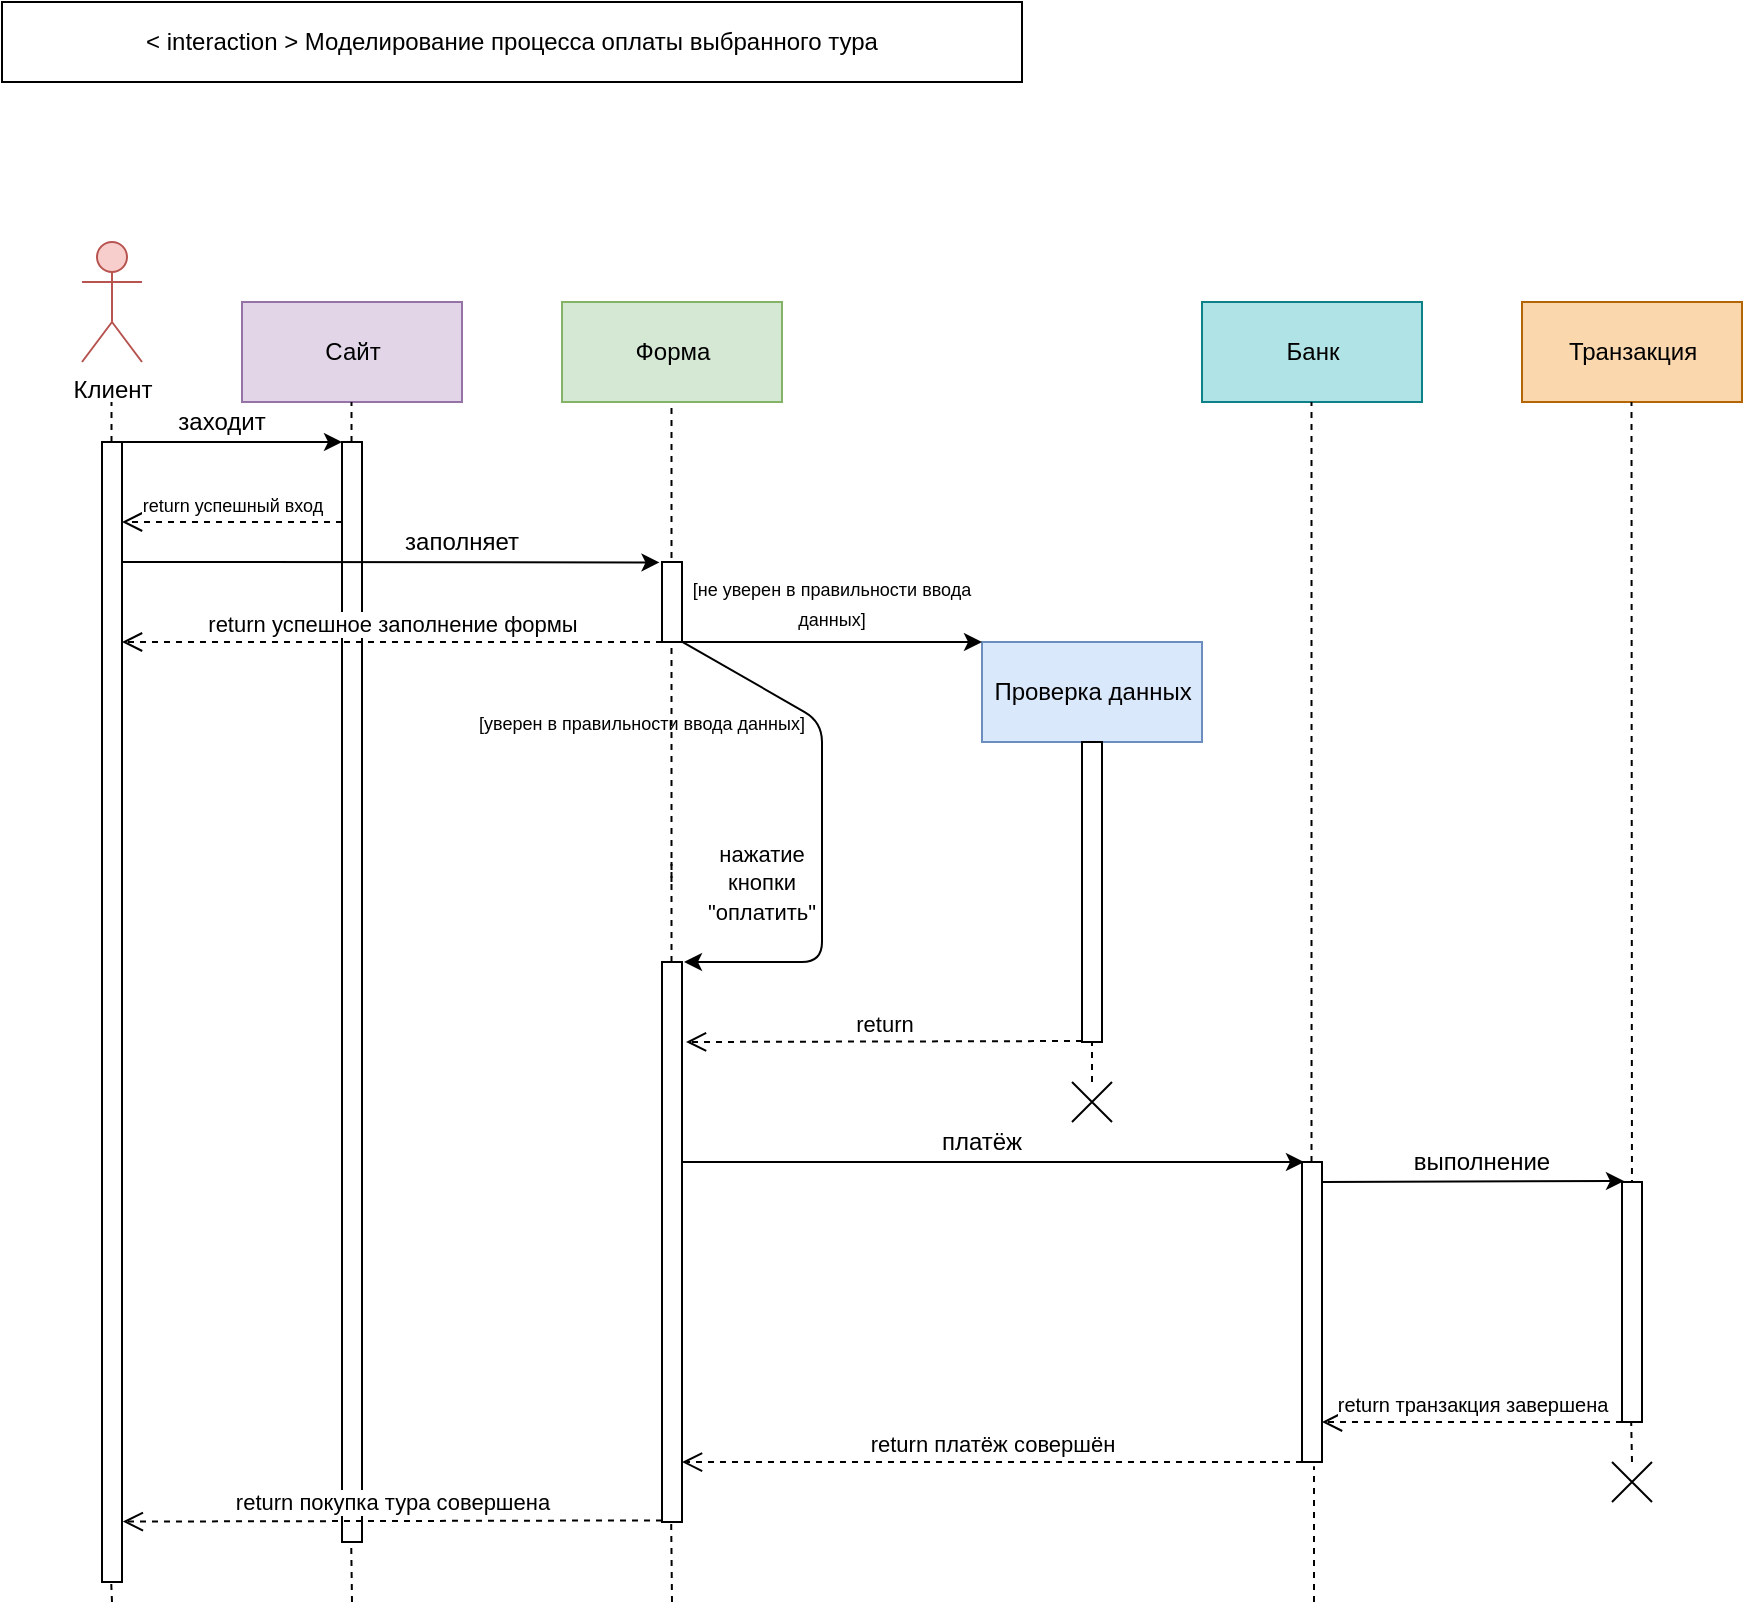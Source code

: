 <mxfile version="12.9.10" type="github"><diagram id="IGFG_pmmmWtFEHlixL4E" name="Page-1"><mxGraphModel dx="1138" dy="614" grid="1" gridSize="10" guides="1" tooltips="1" connect="1" arrows="1" fold="1" page="1" pageScale="1" pageWidth="850" pageHeight="1100" math="0" shadow="0"><root><mxCell id="0"/><mxCell id="1" parent="0"/><mxCell id="Nnk6Ku9Sbm1t65zUfVfa-1" value="&lt;div&gt;&amp;lt; interaction &amp;gt; Моделирование процесса оплаты выбранного тура&lt;br&gt;&lt;/div&gt;" style="rounded=0;whiteSpace=wrap;html=1;" vertex="1" parent="1"><mxGeometry x="40" y="40" width="510" height="40" as="geometry"/></mxCell><mxCell id="Nnk6Ku9Sbm1t65zUfVfa-2" value="Клиент" style="shape=umlActor;verticalLabelPosition=bottom;labelBackgroundColor=#ffffff;verticalAlign=top;html=1;fillColor=#f8cecc;strokeColor=#b85450;" vertex="1" parent="1"><mxGeometry x="80" y="160" width="30" height="60" as="geometry"/></mxCell><mxCell id="Nnk6Ku9Sbm1t65zUfVfa-3" value="Сайт" style="html=1;fillColor=#e1d5e7;strokeColor=#9673a6;" vertex="1" parent="1"><mxGeometry x="160" y="190" width="110" height="50" as="geometry"/></mxCell><mxCell id="Nnk6Ku9Sbm1t65zUfVfa-4" value="Форма" style="html=1;fillColor=#d5e8d4;strokeColor=#82b366;" vertex="1" parent="1"><mxGeometry x="320" y="190" width="110" height="50" as="geometry"/></mxCell><mxCell id="Nnk6Ku9Sbm1t65zUfVfa-5" value="Проверка данных" style="html=1;fillColor=#dae8fc;strokeColor=#6c8ebf;" vertex="1" parent="1"><mxGeometry x="530" y="360" width="110" height="50" as="geometry"/></mxCell><mxCell id="Nnk6Ku9Sbm1t65zUfVfa-6" value="Транзакция" style="html=1;fillColor=#fad7ac;strokeColor=#b46504;" vertex="1" parent="1"><mxGeometry x="800" y="190" width="110" height="50" as="geometry"/></mxCell><mxCell id="Nnk6Ku9Sbm1t65zUfVfa-7" value="Банк" style="html=1;fillColor=#b0e3e6;strokeColor=#0e8088;" vertex="1" parent="1"><mxGeometry x="640" y="190" width="110" height="50" as="geometry"/></mxCell><mxCell id="Nnk6Ku9Sbm1t65zUfVfa-8" value="" style="endArrow=none;dashed=1;html=1;" edge="1" parent="1" source="Nnk6Ku9Sbm1t65zUfVfa-14"><mxGeometry width="50" height="50" relative="1" as="geometry"><mxPoint x="94.75" y="581.5" as="sourcePoint"/><mxPoint x="94.75" y="240" as="targetPoint"/></mxGeometry></mxCell><mxCell id="Nnk6Ku9Sbm1t65zUfVfa-9" value="" style="endArrow=none;dashed=1;html=1;" edge="1" parent="1"><mxGeometry width="50" height="50" relative="1" as="geometry"><mxPoint x="215" y="650" as="sourcePoint"/><mxPoint x="214.75" y="240" as="targetPoint"/></mxGeometry></mxCell><mxCell id="Nnk6Ku9Sbm1t65zUfVfa-10" value="" style="endArrow=none;dashed=1;html=1;" edge="1" parent="1"><mxGeometry width="50" height="50" relative="1" as="geometry"><mxPoint x="374.75" y="480" as="sourcePoint"/><mxPoint x="374.75" y="240" as="targetPoint"/></mxGeometry></mxCell><mxCell id="Nnk6Ku9Sbm1t65zUfVfa-12" value="" style="endArrow=none;dashed=1;html=1;" edge="1" parent="1" source="Nnk6Ku9Sbm1t65zUfVfa-55"><mxGeometry width="50" height="50" relative="1" as="geometry"><mxPoint x="695" y="650" as="sourcePoint"/><mxPoint x="694.75" y="240" as="targetPoint"/></mxGeometry></mxCell><mxCell id="Nnk6Ku9Sbm1t65zUfVfa-13" value="" style="endArrow=none;dashed=1;html=1;" edge="1" parent="1"><mxGeometry width="50" height="50" relative="1" as="geometry"><mxPoint x="855" y="680" as="sourcePoint"/><mxPoint x="854.75" y="240" as="targetPoint"/></mxGeometry></mxCell><mxCell id="Nnk6Ku9Sbm1t65zUfVfa-14" value="" style="html=1;points=[];perimeter=orthogonalPerimeter;" vertex="1" parent="1"><mxGeometry x="90" y="260" width="10" height="570" as="geometry"/></mxCell><mxCell id="Nnk6Ku9Sbm1t65zUfVfa-16" value="" style="endArrow=classic;html=1;exitX=1.15;exitY=0;exitDx=0;exitDy=0;exitPerimeter=0;" edge="1" parent="1" source="Nnk6Ku9Sbm1t65zUfVfa-14"><mxGeometry width="50" height="50" relative="1" as="geometry"><mxPoint x="110" y="310" as="sourcePoint"/><mxPoint x="210" y="260" as="targetPoint"/><Array as="points"><mxPoint x="95" y="260"/></Array></mxGeometry></mxCell><mxCell id="Nnk6Ku9Sbm1t65zUfVfa-17" value="" style="html=1;points=[];perimeter=orthogonalPerimeter;" vertex="1" parent="1"><mxGeometry x="210" y="260" width="10" height="550" as="geometry"/></mxCell><mxCell id="Nnk6Ku9Sbm1t65zUfVfa-19" value="заходит" style="text;html=1;strokeColor=none;fillColor=none;align=center;verticalAlign=middle;whiteSpace=wrap;rounded=0;" vertex="1" parent="1"><mxGeometry x="130" y="240" width="40" height="20" as="geometry"/></mxCell><mxCell id="Nnk6Ku9Sbm1t65zUfVfa-20" value="&lt;font style=&quot;font-size: 9px&quot;&gt;return успешный вход&lt;/font&gt;" style="html=1;verticalAlign=bottom;endArrow=open;dashed=1;endSize=8;" edge="1" parent="1" target="Nnk6Ku9Sbm1t65zUfVfa-14"><mxGeometry relative="1" as="geometry"><mxPoint x="210" y="300" as="sourcePoint"/><mxPoint x="130" y="300" as="targetPoint"/><mxPoint as="offset"/></mxGeometry></mxCell><mxCell id="Nnk6Ku9Sbm1t65zUfVfa-21" value="" style="html=1;points=[];perimeter=orthogonalPerimeter;" vertex="1" parent="1"><mxGeometry x="370" y="320" width="10" height="40" as="geometry"/></mxCell><mxCell id="Nnk6Ku9Sbm1t65zUfVfa-23" value="" style="endArrow=classic;html=1;" edge="1" parent="1"><mxGeometry width="50" height="50" relative="1" as="geometry"><mxPoint x="380" y="360" as="sourcePoint"/><mxPoint x="530" y="360" as="targetPoint"/></mxGeometry></mxCell><mxCell id="Nnk6Ku9Sbm1t65zUfVfa-25" value="" style="endArrow=none;dashed=1;html=1;" edge="1" parent="1" source="Nnk6Ku9Sbm1t65zUfVfa-27"><mxGeometry width="50" height="50" relative="1" as="geometry"><mxPoint x="584.88" y="631.5" as="sourcePoint"/><mxPoint x="584.88" y="410" as="targetPoint"/></mxGeometry></mxCell><mxCell id="Nnk6Ku9Sbm1t65zUfVfa-26" value="&lt;font style=&quot;font-size: 9px&quot;&gt;[не уверен в правильности ввода данных]&lt;/font&gt;" style="text;html=1;strokeColor=none;fillColor=none;align=center;verticalAlign=middle;whiteSpace=wrap;rounded=0;" vertex="1" parent="1"><mxGeometry x="370" y="330" width="170" height="20" as="geometry"/></mxCell><mxCell id="Nnk6Ku9Sbm1t65zUfVfa-27" value="" style="html=1;points=[];perimeter=orthogonalPerimeter;" vertex="1" parent="1"><mxGeometry x="580" y="410" width="10" height="150" as="geometry"/></mxCell><mxCell id="Nnk6Ku9Sbm1t65zUfVfa-32" value="" style="endArrow=none;dashed=1;html=1;" edge="1" parent="1" source="Nnk6Ku9Sbm1t65zUfVfa-46"><mxGeometry width="50" height="50" relative="1" as="geometry"><mxPoint x="374.75" y="571.5" as="sourcePoint"/><mxPoint x="374.75" y="470" as="targetPoint"/></mxGeometry></mxCell><mxCell id="Nnk6Ku9Sbm1t65zUfVfa-39" value="" style="endArrow=classic;html=1;entryX=-0.125;entryY=0.006;entryDx=0;entryDy=0;entryPerimeter=0;" edge="1" parent="1" target="Nnk6Ku9Sbm1t65zUfVfa-21"><mxGeometry width="50" height="50" relative="1" as="geometry"><mxPoint x="100" y="320" as="sourcePoint"/><mxPoint x="360" y="319" as="targetPoint"/></mxGeometry></mxCell><mxCell id="Nnk6Ku9Sbm1t65zUfVfa-40" value="заполняет" style="text;html=1;strokeColor=none;fillColor=none;align=center;verticalAlign=middle;whiteSpace=wrap;rounded=0;" vertex="1" parent="1"><mxGeometry x="250" y="300" width="40" height="20" as="geometry"/></mxCell><mxCell id="Nnk6Ku9Sbm1t65zUfVfa-45" value="return успешное заполнение формы" style="html=1;verticalAlign=bottom;endArrow=open;dashed=1;endSize=8;" edge="1" parent="1" target="Nnk6Ku9Sbm1t65zUfVfa-14"><mxGeometry relative="1" as="geometry"><mxPoint x="370" y="360" as="sourcePoint"/><mxPoint x="290" y="360" as="targetPoint"/></mxGeometry></mxCell><mxCell id="Nnk6Ku9Sbm1t65zUfVfa-46" value="" style="html=1;points=[];perimeter=orthogonalPerimeter;" vertex="1" parent="1"><mxGeometry x="370" y="520" width="10" height="280" as="geometry"/></mxCell><mxCell id="Nnk6Ku9Sbm1t65zUfVfa-48" value="" style="endArrow=classic;html=1;exitX=0.95;exitY=0.988;exitDx=0;exitDy=0;exitPerimeter=0;" edge="1" parent="1" source="Nnk6Ku9Sbm1t65zUfVfa-21"><mxGeometry width="50" height="50" relative="1" as="geometry"><mxPoint x="420" y="480" as="sourcePoint"/><mxPoint x="381" y="520" as="targetPoint"/><Array as="points"><mxPoint x="450" y="400"/><mxPoint x="450" y="520"/></Array></mxGeometry></mxCell><mxCell id="Nnk6Ku9Sbm1t65zUfVfa-49" value="&lt;font style=&quot;font-size: 9px&quot;&gt;[уверен в правильности ввода данных]&lt;/font&gt;" style="text;html=1;strokeColor=none;fillColor=none;align=center;verticalAlign=middle;whiteSpace=wrap;rounded=0;" vertex="1" parent="1"><mxGeometry x="270" y="390" width="180" height="20" as="geometry"/></mxCell><mxCell id="Nnk6Ku9Sbm1t65zUfVfa-50" value="&lt;font style=&quot;font-size: 11px&quot;&gt;нажатие кнопки &quot;оплатить&quot;&lt;/font&gt;" style="text;html=1;strokeColor=none;fillColor=none;align=center;verticalAlign=middle;whiteSpace=wrap;rounded=0;" vertex="1" parent="1"><mxGeometry x="400" y="470" width="40" height="20" as="geometry"/></mxCell><mxCell id="Nnk6Ku9Sbm1t65zUfVfa-54" value="return" style="html=1;verticalAlign=bottom;endArrow=open;dashed=1;endSize=8;" edge="1" parent="1"><mxGeometry relative="1" as="geometry"><mxPoint x="580" y="559.5" as="sourcePoint"/><mxPoint x="382" y="560" as="targetPoint"/></mxGeometry></mxCell><mxCell id="Nnk6Ku9Sbm1t65zUfVfa-57" value="" style="endArrow=classic;html=1;entryX=0.1;entryY=0;entryDx=0;entryDy=0;entryPerimeter=0;" edge="1" parent="1" source="Nnk6Ku9Sbm1t65zUfVfa-46" target="Nnk6Ku9Sbm1t65zUfVfa-55"><mxGeometry width="50" height="50" relative="1" as="geometry"><mxPoint x="380" y="600" as="sourcePoint"/><mxPoint x="670" y="600" as="targetPoint"/></mxGeometry></mxCell><mxCell id="Nnk6Ku9Sbm1t65zUfVfa-58" value="платёж" style="text;html=1;strokeColor=none;fillColor=none;align=center;verticalAlign=middle;whiteSpace=wrap;rounded=0;" vertex="1" parent="1"><mxGeometry x="510" y="600" width="40" height="20" as="geometry"/></mxCell><mxCell id="Nnk6Ku9Sbm1t65zUfVfa-61" value="" style="endArrow=classic;html=1;entryX=0.1;entryY=-0.004;entryDx=0;entryDy=0;entryPerimeter=0;" edge="1" parent="1" target="Nnk6Ku9Sbm1t65zUfVfa-63"><mxGeometry width="50" height="50" relative="1" as="geometry"><mxPoint x="700" y="630" as="sourcePoint"/><mxPoint x="840" y="630" as="targetPoint"/></mxGeometry></mxCell><mxCell id="Nnk6Ku9Sbm1t65zUfVfa-55" value="" style="html=1;points=[];perimeter=orthogonalPerimeter;" vertex="1" parent="1"><mxGeometry x="690" y="620" width="10" height="150" as="geometry"/></mxCell><mxCell id="Nnk6Ku9Sbm1t65zUfVfa-63" value="" style="html=1;points=[];perimeter=orthogonalPerimeter;" vertex="1" parent="1"><mxGeometry x="850" y="630" width="10" height="120" as="geometry"/></mxCell><mxCell id="Nnk6Ku9Sbm1t65zUfVfa-65" value="выполнение" style="text;html=1;strokeColor=none;fillColor=none;align=center;verticalAlign=middle;whiteSpace=wrap;rounded=0;" vertex="1" parent="1"><mxGeometry x="760" y="610" width="40" height="20" as="geometry"/></mxCell><mxCell id="Nnk6Ku9Sbm1t65zUfVfa-67" value="&lt;font style=&quot;font-size: 10px&quot;&gt;return транзакция завершена&lt;/font&gt;" style="html=1;verticalAlign=bottom;endArrow=open;dashed=1;endSize=8;" edge="1" parent="1"><mxGeometry relative="1" as="geometry"><mxPoint x="850" y="750" as="sourcePoint"/><mxPoint x="700" y="750" as="targetPoint"/></mxGeometry></mxCell><mxCell id="Nnk6Ku9Sbm1t65zUfVfa-70" value="" style="endArrow=none;dashed=1;html=1;entryX=0.6;entryY=1.014;entryDx=0;entryDy=0;entryPerimeter=0;" edge="1" parent="1" target="Nnk6Ku9Sbm1t65zUfVfa-55"><mxGeometry width="50" height="50" relative="1" as="geometry"><mxPoint x="696" y="840" as="sourcePoint"/><mxPoint x="690" y="780" as="targetPoint"/></mxGeometry></mxCell><mxCell id="Nnk6Ku9Sbm1t65zUfVfa-71" value="" style="endArrow=none;dashed=1;html=1;" edge="1" parent="1"><mxGeometry width="50" height="50" relative="1" as="geometry"><mxPoint x="585" y="580" as="sourcePoint"/><mxPoint x="585" y="560" as="targetPoint"/></mxGeometry></mxCell><mxCell id="Nnk6Ku9Sbm1t65zUfVfa-72" value="" style="shape=umlDestroy;whiteSpace=wrap;html=1;strokeWidth=1;" vertex="1" parent="1"><mxGeometry x="575" y="580" width="20" height="20" as="geometry"/></mxCell><mxCell id="Nnk6Ku9Sbm1t65zUfVfa-74" value="return платёж совершён" style="html=1;verticalAlign=bottom;endArrow=open;dashed=1;endSize=8;entryX=1;entryY=0.893;entryDx=0;entryDy=0;entryPerimeter=0;" edge="1" parent="1" target="Nnk6Ku9Sbm1t65zUfVfa-46"><mxGeometry relative="1" as="geometry"><mxPoint x="690" y="770" as="sourcePoint"/><mxPoint x="610" y="770" as="targetPoint"/></mxGeometry></mxCell><mxCell id="Nnk6Ku9Sbm1t65zUfVfa-76" value="" style="endArrow=none;dashed=1;html=1;entryX=0.6;entryY=1.014;entryDx=0;entryDy=0;entryPerimeter=0;" edge="1" parent="1"><mxGeometry width="50" height="50" relative="1" as="geometry"><mxPoint x="855" y="770" as="sourcePoint"/><mxPoint x="854.6" y="750.0" as="targetPoint"/></mxGeometry></mxCell><mxCell id="Nnk6Ku9Sbm1t65zUfVfa-77" value="" style="shape=umlDestroy;whiteSpace=wrap;html=1;strokeWidth=1;" vertex="1" parent="1"><mxGeometry x="845" y="770" width="20" height="20" as="geometry"/></mxCell><mxCell id="Nnk6Ku9Sbm1t65zUfVfa-78" value="return покупка тура совершена" style="html=1;verticalAlign=bottom;endArrow=open;dashed=1;endSize=8;entryX=1.04;entryY=0.947;entryDx=0;entryDy=0;entryPerimeter=0;" edge="1" parent="1" target="Nnk6Ku9Sbm1t65zUfVfa-14"><mxGeometry relative="1" as="geometry"><mxPoint x="370" y="799.2" as="sourcePoint"/><mxPoint x="110" y="799" as="targetPoint"/></mxGeometry></mxCell><mxCell id="Nnk6Ku9Sbm1t65zUfVfa-79" value="" style="endArrow=none;dashed=1;html=1;entryX=0.6;entryY=1.014;entryDx=0;entryDy=0;entryPerimeter=0;" edge="1" parent="1"><mxGeometry width="50" height="50" relative="1" as="geometry"><mxPoint x="375" y="840" as="sourcePoint"/><mxPoint x="374.6" y="800.0" as="targetPoint"/></mxGeometry></mxCell><mxCell id="Nnk6Ku9Sbm1t65zUfVfa-80" value="" style="endArrow=none;dashed=1;html=1;entryX=0.6;entryY=1.014;entryDx=0;entryDy=0;entryPerimeter=0;" edge="1" parent="1"><mxGeometry width="50" height="50" relative="1" as="geometry"><mxPoint x="215" y="840" as="sourcePoint"/><mxPoint x="214.6" y="810" as="targetPoint"/></mxGeometry></mxCell><mxCell id="Nnk6Ku9Sbm1t65zUfVfa-81" value="" style="endArrow=none;dashed=1;html=1;entryX=0.6;entryY=1.014;entryDx=0;entryDy=0;entryPerimeter=0;" edge="1" parent="1"><mxGeometry width="50" height="50" relative="1" as="geometry"><mxPoint x="95" y="840" as="sourcePoint"/><mxPoint x="94.6" y="830" as="targetPoint"/></mxGeometry></mxCell></root></mxGraphModel></diagram></mxfile>